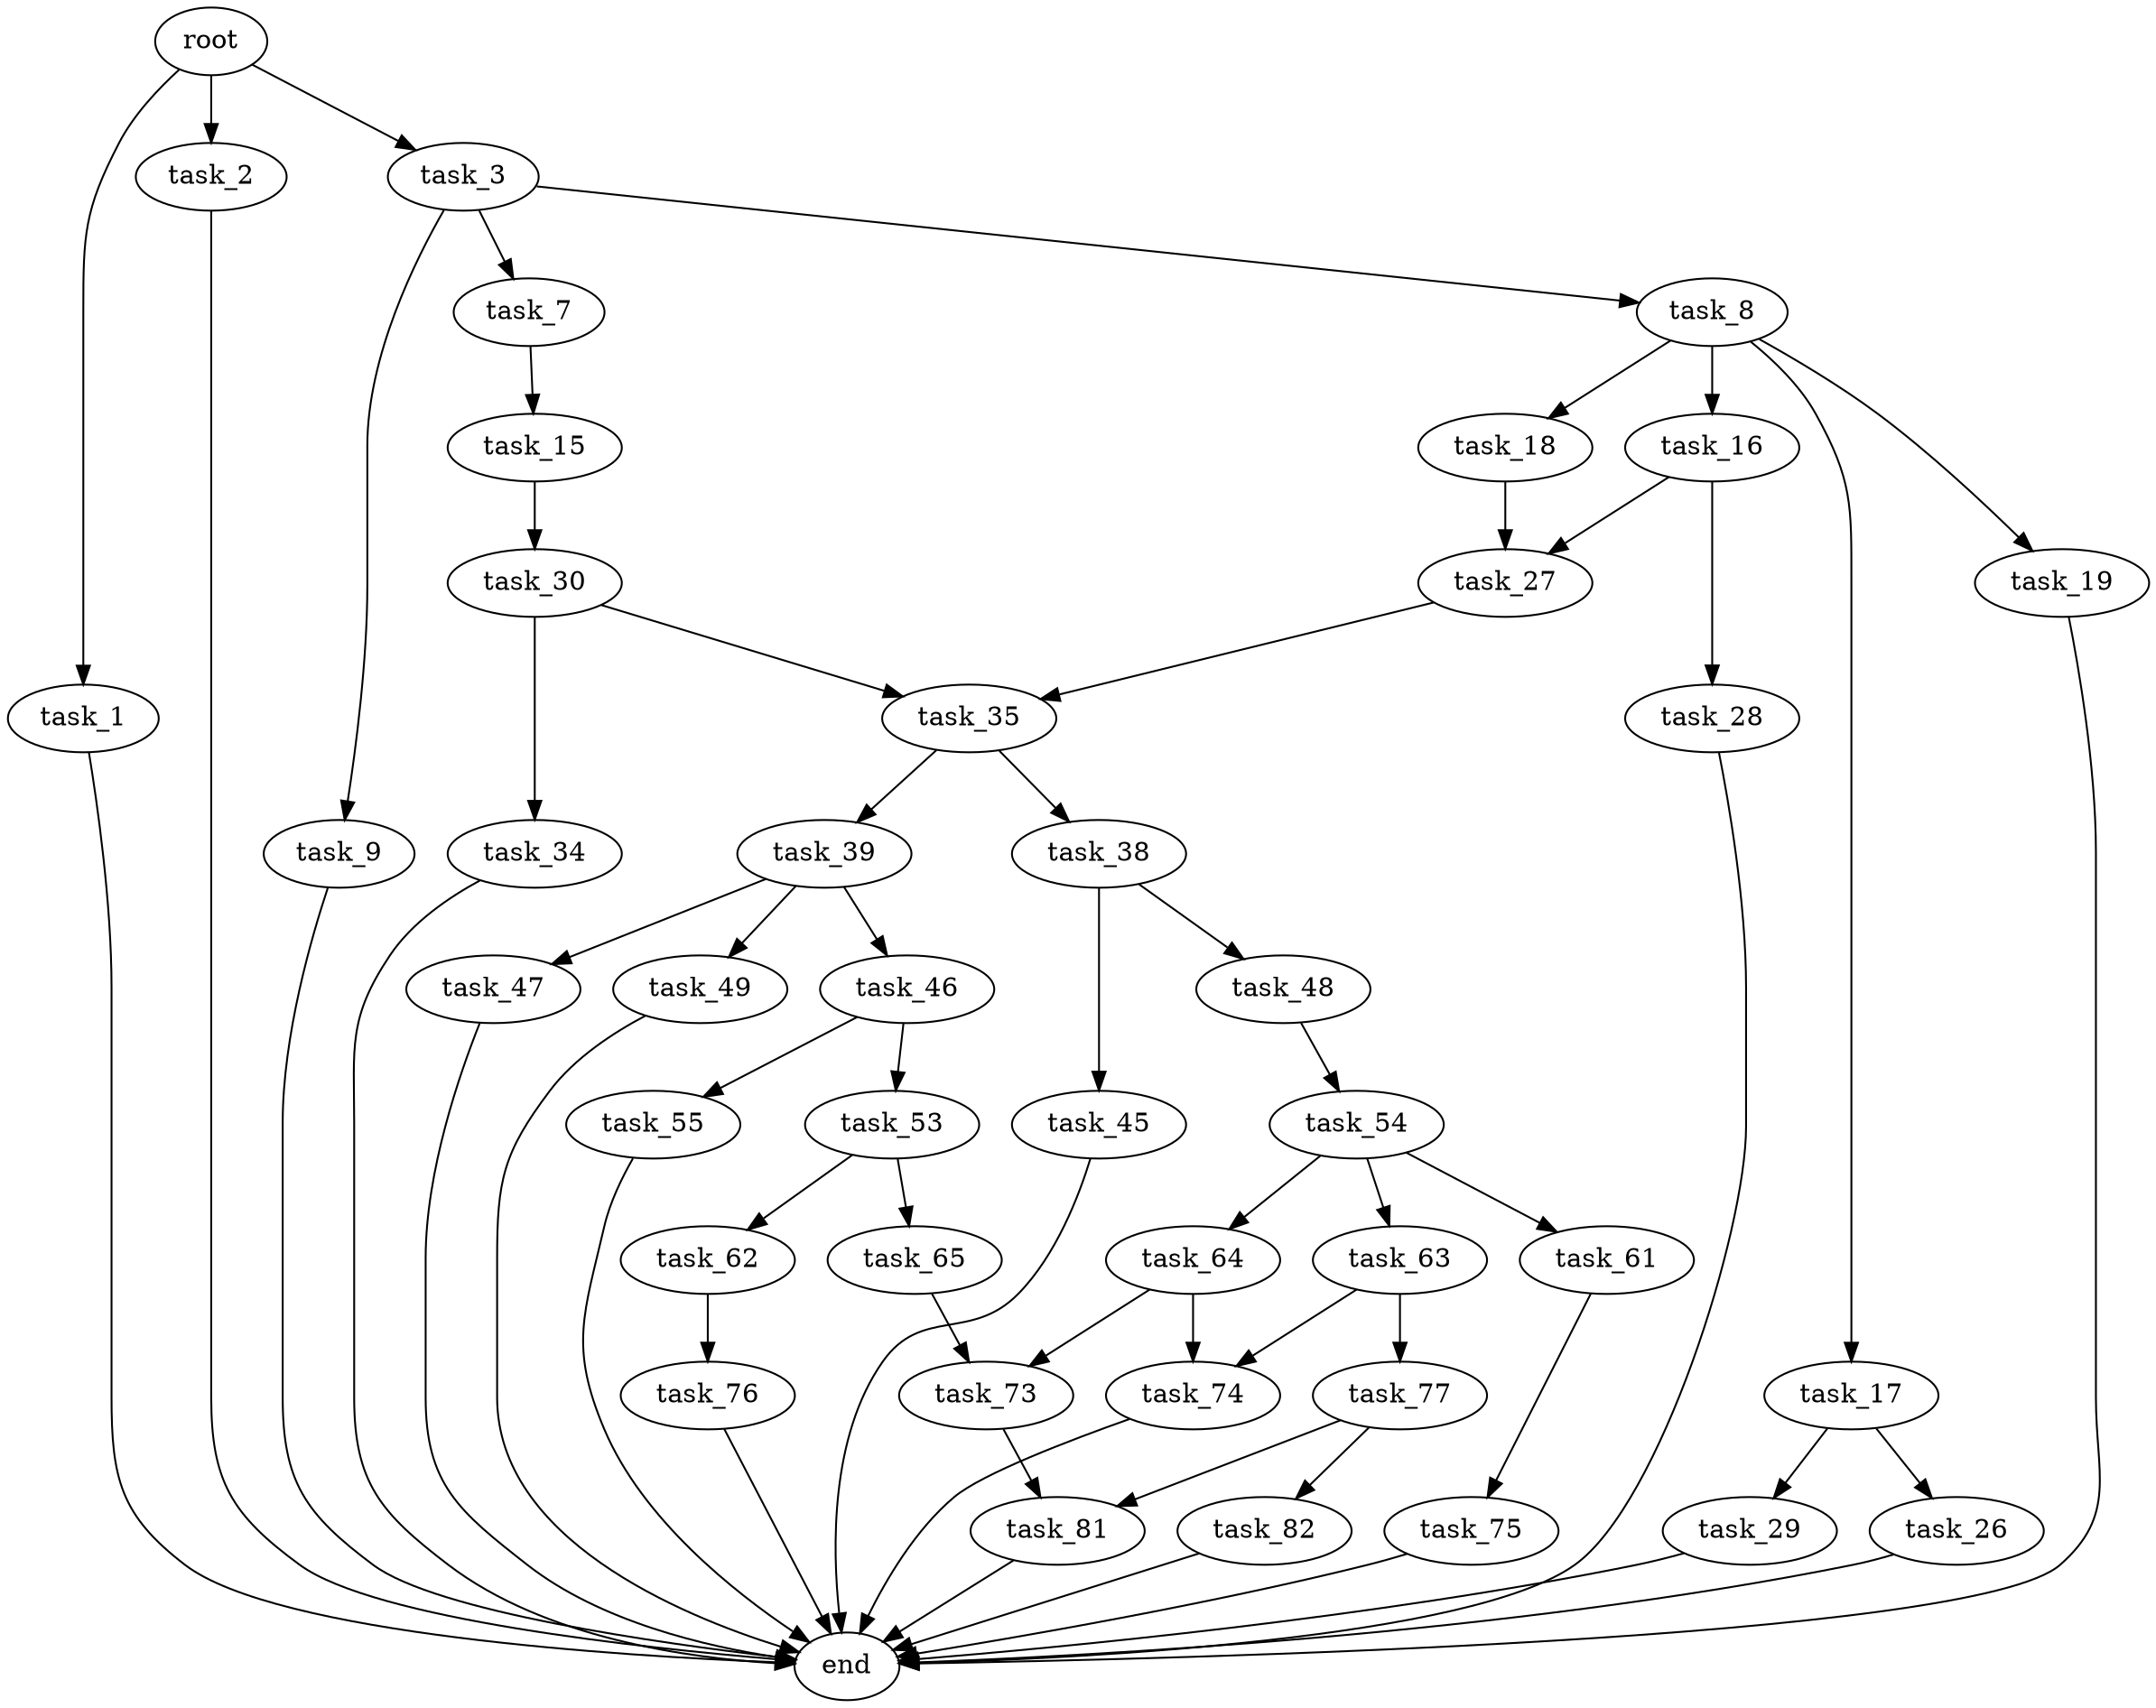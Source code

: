 digraph G {
  root [size="0.000000"];
  task_1 [size="1360273861.000000"];
  task_2 [size="1073741824000.000000"];
  task_3 [size="782757789696.000000"];
  end [size="0.000000"];
  task_7 [size="11298037246.000000"];
  task_8 [size="2957132452.000000"];
  task_9 [size="1073741824000.000000"];
  task_15 [size="8589934592.000000"];
  task_16 [size="199211162335.000000"];
  task_17 [size="270997889237.000000"];
  task_18 [size="134217728000.000000"];
  task_19 [size="134217728000.000000"];
  task_30 [size="6781389556.000000"];
  task_27 [size="1073741824000.000000"];
  task_28 [size="155935409081.000000"];
  task_26 [size="80667128160.000000"];
  task_29 [size="69708368339.000000"];
  task_35 [size="171202102370.000000"];
  task_34 [size="782757789696.000000"];
  task_38 [size="549755813888.000000"];
  task_39 [size="487564167068.000000"];
  task_45 [size="33569826560.000000"];
  task_48 [size="838083979427.000000"];
  task_46 [size="549755813888.000000"];
  task_47 [size="1396033211778.000000"];
  task_49 [size="1208102965.000000"];
  task_53 [size="2279950762.000000"];
  task_55 [size="450957247.000000"];
  task_54 [size="196449326496.000000"];
  task_62 [size="198156805105.000000"];
  task_65 [size="608731781580.000000"];
  task_61 [size="229235506667.000000"];
  task_63 [size="27134797561.000000"];
  task_64 [size="43900556282.000000"];
  task_75 [size="8589934592.000000"];
  task_76 [size="1073741824000.000000"];
  task_74 [size="1073741824000.000000"];
  task_77 [size="2694282746.000000"];
  task_73 [size="1292248428130.000000"];
  task_81 [size="368293445632.000000"];
  task_82 [size="44281898659.000000"];

  root -> task_1 [size="1.000000"];
  root -> task_2 [size="1.000000"];
  root -> task_3 [size="1.000000"];
  task_1 -> end [size="1.000000"];
  task_2 -> end [size="1.000000"];
  task_3 -> task_7 [size="679477248.000000"];
  task_3 -> task_8 [size="679477248.000000"];
  task_3 -> task_9 [size="679477248.000000"];
  task_7 -> task_15 [size="301989888.000000"];
  task_8 -> task_16 [size="134217728.000000"];
  task_8 -> task_17 [size="134217728.000000"];
  task_8 -> task_18 [size="134217728.000000"];
  task_8 -> task_19 [size="134217728.000000"];
  task_9 -> end [size="1.000000"];
  task_15 -> task_30 [size="33554432.000000"];
  task_16 -> task_27 [size="411041792.000000"];
  task_16 -> task_28 [size="411041792.000000"];
  task_17 -> task_26 [size="209715200.000000"];
  task_17 -> task_29 [size="209715200.000000"];
  task_18 -> task_27 [size="209715200.000000"];
  task_19 -> end [size="1.000000"];
  task_30 -> task_34 [size="134217728.000000"];
  task_30 -> task_35 [size="134217728.000000"];
  task_27 -> task_35 [size="838860800.000000"];
  task_28 -> end [size="1.000000"];
  task_26 -> end [size="1.000000"];
  task_29 -> end [size="1.000000"];
  task_35 -> task_38 [size="301989888.000000"];
  task_35 -> task_39 [size="301989888.000000"];
  task_34 -> end [size="1.000000"];
  task_38 -> task_45 [size="536870912.000000"];
  task_38 -> task_48 [size="536870912.000000"];
  task_39 -> task_46 [size="411041792.000000"];
  task_39 -> task_47 [size="411041792.000000"];
  task_39 -> task_49 [size="411041792.000000"];
  task_45 -> end [size="1.000000"];
  task_48 -> task_54 [size="679477248.000000"];
  task_46 -> task_53 [size="536870912.000000"];
  task_46 -> task_55 [size="536870912.000000"];
  task_47 -> end [size="1.000000"];
  task_49 -> end [size="1.000000"];
  task_53 -> task_62 [size="134217728.000000"];
  task_53 -> task_65 [size="134217728.000000"];
  task_55 -> end [size="1.000000"];
  task_54 -> task_61 [size="134217728.000000"];
  task_54 -> task_63 [size="134217728.000000"];
  task_54 -> task_64 [size="134217728.000000"];
  task_62 -> task_76 [size="209715200.000000"];
  task_65 -> task_73 [size="536870912.000000"];
  task_61 -> task_75 [size="209715200.000000"];
  task_63 -> task_74 [size="33554432.000000"];
  task_63 -> task_77 [size="33554432.000000"];
  task_64 -> task_73 [size="33554432.000000"];
  task_64 -> task_74 [size="33554432.000000"];
  task_75 -> end [size="1.000000"];
  task_76 -> end [size="1.000000"];
  task_74 -> end [size="1.000000"];
  task_77 -> task_81 [size="301989888.000000"];
  task_77 -> task_82 [size="301989888.000000"];
  task_73 -> task_81 [size="838860800.000000"];
  task_81 -> end [size="1.000000"];
  task_82 -> end [size="1.000000"];
}

